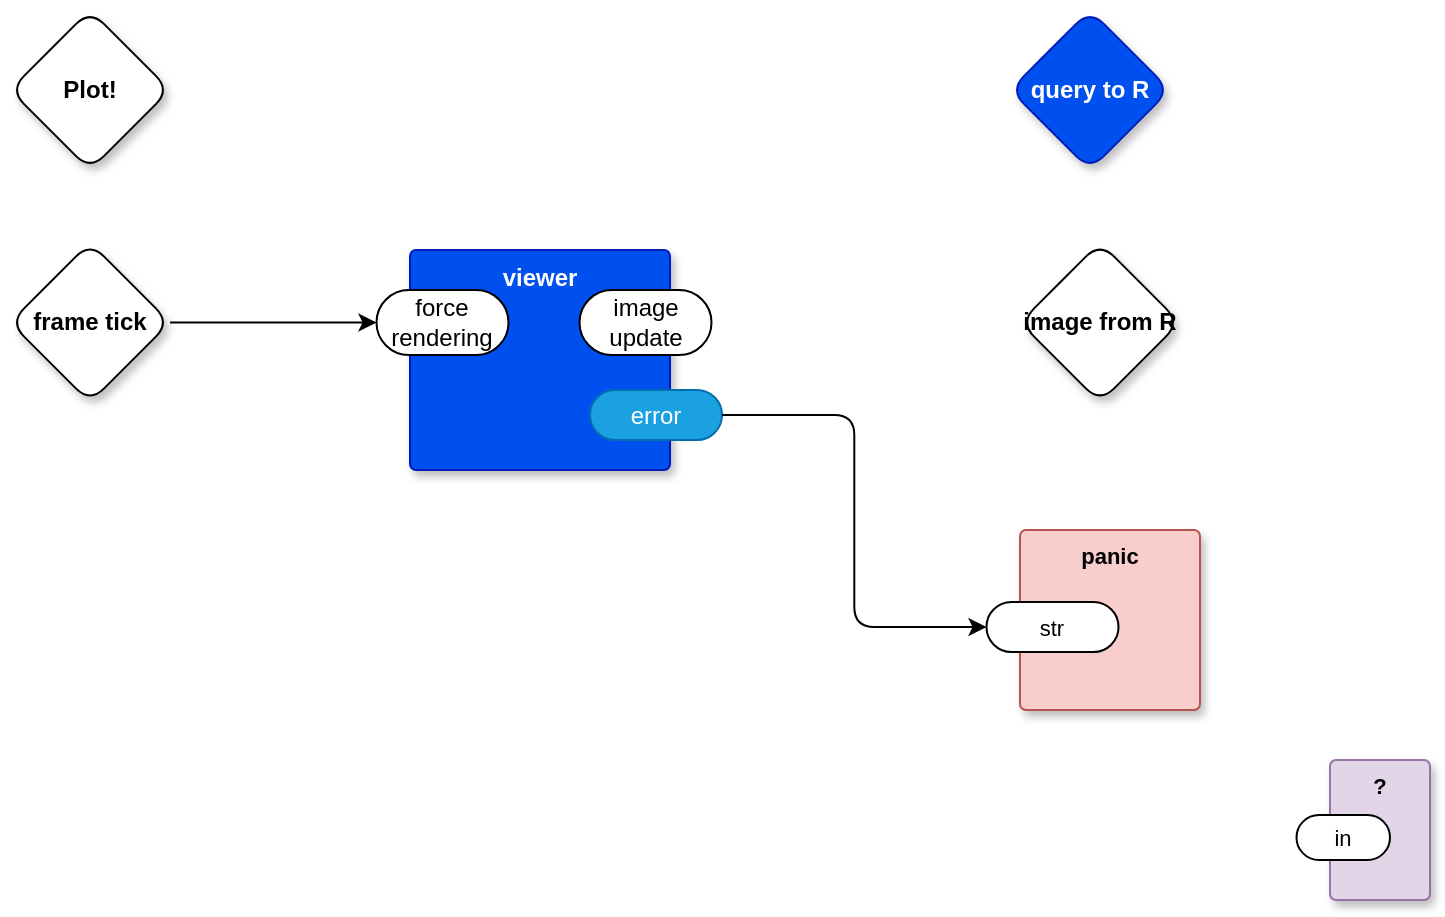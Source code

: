 <mxfile version="21.6.8" type="device" pages="2">
  <diagram name="main" id="tctDKYyHvvUcEYSdKcSc">
    <mxGraphModel dx="1257" dy="1469" grid="1" gridSize="10" guides="1" tooltips="1" connect="1" arrows="1" fold="1" page="1" pageScale="1" pageWidth="1100" pageHeight="850" math="0" shadow="0">
      <root>
        <mxCell id="0" />
        <mxCell id="1" parent="0" />
        <mxCell id="vPd_otGA6cYsYFcT9pb2-13" value="query to R" style="rhombus;whiteSpace=wrap;html=1;rounded=1;fillColor=#0050ef;fontColor=#ffffff;strokeColor=#001DBC;fontStyle=1;glass=0;sketch=0;fontSize=12;points=[[0,0.5,0,0,0],[0.5,0,0,0,0],[0.5,1,0,0,0],[1,0.5,0,0,0]];shadow=1;" parent="1" vertex="1">
          <mxGeometry x="540" y="-800" width="80" height="80" as="geometry" />
        </mxCell>
        <mxCell id="wpx3KFTkog88uj8q4WT4-11" style="edgeStyle=orthogonalEdgeStyle;shape=connector;rounded=1;orthogonalLoop=1;jettySize=auto;html=1;entryX=0;entryY=0.5;entryDx=0;entryDy=0;entryPerimeter=0;labelBackgroundColor=default;strokeColor=default;fontFamily=Helvetica;fontSize=11;fontColor=default;endArrow=classic;" edge="1" parent="1" source="hgM3Z5iVc-GX3JF8MEex-1" target="wpx3KFTkog88uj8q4WT4-2">
          <mxGeometry relative="1" as="geometry" />
        </mxCell>
        <mxCell id="hgM3Z5iVc-GX3JF8MEex-1" value="frame tick" style="rhombus;whiteSpace=wrap;html=1;rounded=1;fontStyle=1;glass=0;sketch=0;fontSize=12;points=[[0,0.5,0,0,0],[0.5,0,0,0,0],[0.5,1,0,0,0],[1,0.5,0,0,0]];shadow=1;" parent="1" vertex="1">
          <mxGeometry x="40" y="-683.75" width="80" height="80" as="geometry" />
        </mxCell>
        <mxCell id="hgM3Z5iVc-GX3JF8MEex-2" value="Plot!" style="rhombus;whiteSpace=wrap;html=1;rounded=1;fontStyle=1;glass=0;sketch=0;fontSize=12;points=[[0,0.5,0,0,0],[0.5,0,0,0,0],[0.5,1,0,0,0],[1,0.5,0,0,0]];shadow=1;" parent="1" vertex="1">
          <mxGeometry x="40" y="-800" width="80" height="80" as="geometry" />
        </mxCell>
        <mxCell id="hgM3Z5iVc-GX3JF8MEex-3" value="image from R" style="rhombus;whiteSpace=wrap;html=1;rounded=1;fontStyle=1;glass=0;sketch=0;fontSize=12;points=[[0,0.5,0,0,0],[0.5,0,0,0,0],[0.5,1,0,0,0],[1,0.5,0,0,0]];shadow=1;" parent="1" vertex="1">
          <mxGeometry x="545" y="-683.75" width="80" height="80" as="geometry" />
        </mxCell>
        <mxCell id="6zUdT8GChwdI0wCmFx8a-1" value="panic" style="rounded=1;whiteSpace=wrap;html=1;sketch=0;container=1;recursiveResize=0;verticalAlign=top;arcSize=6;fontStyle=1;autosize=0;points=[];absoluteArcSize=1;shadow=1;strokeColor=#b85450;fillColor=#f8cecc;fontFamily=Helvetica;fontSize=11;" parent="1" vertex="1">
          <mxGeometry x="545" y="-540" width="90" height="90" as="geometry">
            <mxRectangle x="-98" y="-1230" width="99" height="26" as="alternateBounds" />
          </mxGeometry>
        </mxCell>
        <mxCell id="6zUdT8GChwdI0wCmFx8a-2" value="str" style="rounded=1;whiteSpace=wrap;html=1;sketch=0;points=[[0,0.5,0,0,0],[1,0.5,0,0,0]];arcSize=50;fontFamily=Helvetica;fontSize=11;fontColor=default;" parent="6zUdT8GChwdI0wCmFx8a-1" vertex="1">
          <mxGeometry x="-16.75" y="36" width="66" height="25" as="geometry" />
        </mxCell>
        <mxCell id="wpx3KFTkog88uj8q4WT4-1" value="viewer" style="rounded=1;whiteSpace=wrap;html=1;sketch=0;container=1;recursiveResize=0;verticalAlign=top;arcSize=6;fontStyle=1;autosize=0;points=[];absoluteArcSize=1;shadow=1;strokeColor=#001DBC;fillColor=#0050ef;fontColor=#ffffff;" vertex="1" parent="1">
          <mxGeometry x="240" y="-680" width="130" height="110" as="geometry">
            <mxRectangle x="-98" y="-1230" width="99" height="26" as="alternateBounds" />
          </mxGeometry>
        </mxCell>
        <mxCell id="wpx3KFTkog88uj8q4WT4-2" value="force rendering" style="rounded=1;whiteSpace=wrap;html=1;sketch=0;points=[[0,0.5,0,0,0],[1,0.5,0,0,0]];arcSize=50;" vertex="1" parent="wpx3KFTkog88uj8q4WT4-1">
          <mxGeometry x="-16.75" y="20" width="66" height="32.5" as="geometry" />
        </mxCell>
        <mxCell id="wpx3KFTkog88uj8q4WT4-10" value="image update" style="rounded=1;whiteSpace=wrap;html=1;sketch=0;points=[[0,0.5,0,0,0],[1,0.5,0,0,0]];arcSize=50;" vertex="1" parent="wpx3KFTkog88uj8q4WT4-1">
          <mxGeometry x="84.75" y="20" width="66" height="32.5" as="geometry" />
        </mxCell>
        <mxCell id="wpx3KFTkog88uj8q4WT4-8" value="error" style="rounded=1;whiteSpace=wrap;html=1;sketch=0;points=[[0,0.5,0,0,0],[1,0.5,0,0,0]];fillColor=#1ba1e2;fontColor=#ffffff;strokeColor=#006EAF;arcSize=50;" vertex="1" parent="wpx3KFTkog88uj8q4WT4-1">
          <mxGeometry x="90" y="70" width="66" height="25" as="geometry" />
        </mxCell>
        <mxCell id="wpx3KFTkog88uj8q4WT4-14" style="edgeStyle=orthogonalEdgeStyle;shape=connector;rounded=1;orthogonalLoop=1;jettySize=auto;html=1;exitX=1;exitY=0.5;exitDx=0;exitDy=0;exitPerimeter=0;entryX=0;entryY=0.5;entryDx=0;entryDy=0;entryPerimeter=0;labelBackgroundColor=default;strokeColor=default;fontFamily=Helvetica;fontSize=11;fontColor=default;endArrow=classic;" edge="1" parent="1" source="wpx3KFTkog88uj8q4WT4-8" target="6zUdT8GChwdI0wCmFx8a-2">
          <mxGeometry relative="1" as="geometry" />
        </mxCell>
        <mxCell id="4OoSmaEe-9Rj2Eo89LRQ-1" value="?" style="rounded=1;whiteSpace=wrap;html=1;sketch=0;container=1;recursiveResize=0;verticalAlign=top;arcSize=6;fontStyle=1;autosize=0;points=[];absoluteArcSize=1;shadow=1;strokeColor=#9673a6;fillColor=#e1d5e7;fontFamily=Helvetica;fontSize=11;fontColor=default;" vertex="1" parent="1">
          <mxGeometry x="700" y="-425" width="50" height="70" as="geometry">
            <mxRectangle x="-98" y="-1230" width="99" height="26" as="alternateBounds" />
          </mxGeometry>
        </mxCell>
        <mxCell id="4OoSmaEe-9Rj2Eo89LRQ-2" value="in" style="rounded=1;whiteSpace=wrap;html=1;sketch=0;points=[[0,0.5,0,0,0],[1,0.5,0,0,0]];arcSize=50;fontFamily=Helvetica;fontSize=11;fontColor=default;" vertex="1" parent="4OoSmaEe-9Rj2Eo89LRQ-1">
          <mxGeometry x="-16.75" y="27.5" width="46.75" height="22.5" as="geometry" />
        </mxCell>
      </root>
    </mxGraphModel>
  </diagram>
  <diagram id="H_eXErfAnEGrVeh6kIMW" name="viewer">
    <mxGraphModel dx="1257" dy="1469" grid="1" gridSize="10" guides="1" tooltips="1" connect="1" arrows="1" fold="1" page="1" pageScale="1" pageWidth="1100" pageHeight="850" math="0" shadow="0">
      <root>
        <mxCell id="0" />
        <mxCell id="1" parent="0" />
        <mxCell id="OxmGTN-W-9_OAuxAENsA-1" value="Image Cache" style="rounded=1;whiteSpace=wrap;html=1;sketch=0;container=1;recursiveResize=0;verticalAlign=top;arcSize=6;fontStyle=1;autosize=0;points=[];absoluteArcSize=1;shadow=1;strokeColor=#001DBC;fillColor=#0050ef;fontColor=#ffffff;" vertex="1" parent="1">
          <mxGeometry x="160" y="-590" width="140" height="110" as="geometry">
            <mxRectangle x="-98" y="-1230" width="99" height="26" as="alternateBounds" />
          </mxGeometry>
        </mxCell>
        <mxCell id="OxmGTN-W-9_OAuxAENsA-2" value="force rendering" style="rounded=1;whiteSpace=wrap;html=1;sketch=0;points=[[0,0.5,0,0,0],[1,0.5,0,0,0]];arcSize=50;" vertex="1" parent="OxmGTN-W-9_OAuxAENsA-1">
          <mxGeometry x="-16.75" y="30" width="66" height="32.5" as="geometry" />
        </mxCell>
        <mxCell id="OxmGTN-W-9_OAuxAENsA-3" value="render" style="rounded=1;whiteSpace=wrap;html=1;sketch=0;points=[[0,0.5,0,0,0],[1,0.5,0,0,0]];fillColor=#1ba1e2;fontColor=#ffffff;strokeColor=#006EAF;arcSize=50;" vertex="1" parent="OxmGTN-W-9_OAuxAENsA-1">
          <mxGeometry x="84.75" y="70" width="66" height="25" as="geometry" />
        </mxCell>
        <mxCell id="OxmGTN-W-9_OAuxAENsA-4" value="image update" style="rounded=1;whiteSpace=wrap;html=1;sketch=0;points=[[0,0.5,0,0,0],[1,0.5,0,0,0]];arcSize=50;" vertex="1" parent="OxmGTN-W-9_OAuxAENsA-1">
          <mxGeometry x="84.75" y="30" width="66" height="32.5" as="geometry" />
        </mxCell>
        <mxCell id="OxmGTN-W-9_OAuxAENsA-5" value="render" style="rounded=1;whiteSpace=wrap;html=1;sketch=0;container=1;recursiveResize=0;verticalAlign=top;arcSize=6;fontStyle=1;autosize=0;points=[];absoluteArcSize=1;shadow=1;strokeColor=#001DBC;fillColor=#0050ef;fontColor=#ffffff;" vertex="1" parent="1">
          <mxGeometry x="380" y="-480" width="130" height="110" as="geometry">
            <mxRectangle x="-98" y="-1230" width="99" height="26" as="alternateBounds" />
          </mxGeometry>
        </mxCell>
        <mxCell id="OxmGTN-W-9_OAuxAENsA-6" value="image to render" style="rounded=1;whiteSpace=wrap;html=1;sketch=0;points=[[0,0.5,0,0,0],[1,0.5,0,0,0]];arcSize=50;" vertex="1" parent="OxmGTN-W-9_OAuxAENsA-5">
          <mxGeometry x="-16.75" y="27.5" width="66" height="32.5" as="geometry" />
        </mxCell>
        <mxCell id="OxmGTN-W-9_OAuxAENsA-7" value="error" style="rounded=1;whiteSpace=wrap;html=1;sketch=0;points=[[0,0.5,0,0,0],[1,0.5,0,0,0]];fillColor=#1ba1e2;fontColor=#ffffff;strokeColor=#006EAF;arcSize=50;" vertex="1" parent="OxmGTN-W-9_OAuxAENsA-5">
          <mxGeometry x="84.75" y="70" width="66" height="25" as="geometry" />
        </mxCell>
        <mxCell id="OxmGTN-W-9_OAuxAENsA-8" style="edgeStyle=orthogonalEdgeStyle;shape=connector;rounded=1;orthogonalLoop=1;jettySize=auto;html=1;exitX=1;exitY=0.5;exitDx=0;exitDy=0;exitPerimeter=0;entryX=0;entryY=0.5;entryDx=0;entryDy=0;entryPerimeter=0;labelBackgroundColor=default;strokeColor=default;fontFamily=Helvetica;fontSize=11;fontColor=default;endArrow=classic;" edge="1" parent="1" source="OxmGTN-W-9_OAuxAENsA-3" target="OxmGTN-W-9_OAuxAENsA-6">
          <mxGeometry relative="1" as="geometry" />
        </mxCell>
        <mxCell id="2WMw1mz_Se6MCp_cIFlG-1" style="edgeStyle=orthogonalEdgeStyle;shape=connector;rounded=1;orthogonalLoop=1;jettySize=auto;html=1;entryX=0;entryY=0.5;entryDx=0;entryDy=0;entryPerimeter=0;labelBackgroundColor=default;strokeColor=default;fontFamily=Helvetica;fontSize=11;fontColor=default;endArrow=classic;" edge="1" parent="1" source="OxmGTN-W-9_OAuxAENsA-9" target="OxmGTN-W-9_OAuxAENsA-2">
          <mxGeometry relative="1" as="geometry" />
        </mxCell>
        <mxCell id="OxmGTN-W-9_OAuxAENsA-9" value="force rendering" style="rhombus;whiteSpace=wrap;html=1;rounded=1;fontStyle=1;glass=0;sketch=0;fontSize=12;points=[[0,0.5,0,0,0],[0.5,0,0,0,0],[0.5,1,0,0,0],[1,0.5,0,0,0]];shadow=1;fontFamily=Helvetica;fontColor=default;" vertex="1" parent="1">
          <mxGeometry y="-560" width="80" height="80" as="geometry" />
        </mxCell>
        <mxCell id="OxmGTN-W-9_OAuxAENsA-10" value="error" style="rhombus;whiteSpace=wrap;html=1;rounded=1;fillColor=#0050ef;fontColor=#ffffff;strokeColor=#001DBC;fontStyle=1;glass=0;sketch=0;fontSize=12;points=[[0,0.5,0,0,0],[0.5,0,0,0,0],[0.5,1,0,0,0],[1,0.5,0,0,0]];shadow=1;fontFamily=Helvetica;" vertex="1" parent="1">
          <mxGeometry x="580" y="-437.5" width="80" height="80" as="geometry" />
        </mxCell>
        <mxCell id="OxmGTN-W-9_OAuxAENsA-11" style="edgeStyle=orthogonalEdgeStyle;shape=connector;rounded=1;orthogonalLoop=1;jettySize=auto;html=1;exitX=1;exitY=0.5;exitDx=0;exitDy=0;exitPerimeter=0;labelBackgroundColor=default;strokeColor=default;fontFamily=Helvetica;fontSize=11;fontColor=default;endArrow=classic;" edge="1" parent="1" source="OxmGTN-W-9_OAuxAENsA-7" target="OxmGTN-W-9_OAuxAENsA-10">
          <mxGeometry relative="1" as="geometry" />
        </mxCell>
        <mxCell id="OxmGTN-W-9_OAuxAENsA-13" value="image update" style="rhombus;whiteSpace=wrap;html=1;rounded=1;fontStyle=1;glass=0;sketch=0;fontSize=12;points=[[0,0.5,0,0,0],[0.5,0,0,0,0],[0.5,1,0,0,0],[1,0.5,0,0,0]];shadow=1;fontFamily=Helvetica;fontColor=default;" vertex="1" parent="1">
          <mxGeometry y="-690" width="80" height="80" as="geometry" />
        </mxCell>
      </root>
    </mxGraphModel>
  </diagram>
</mxfile>
